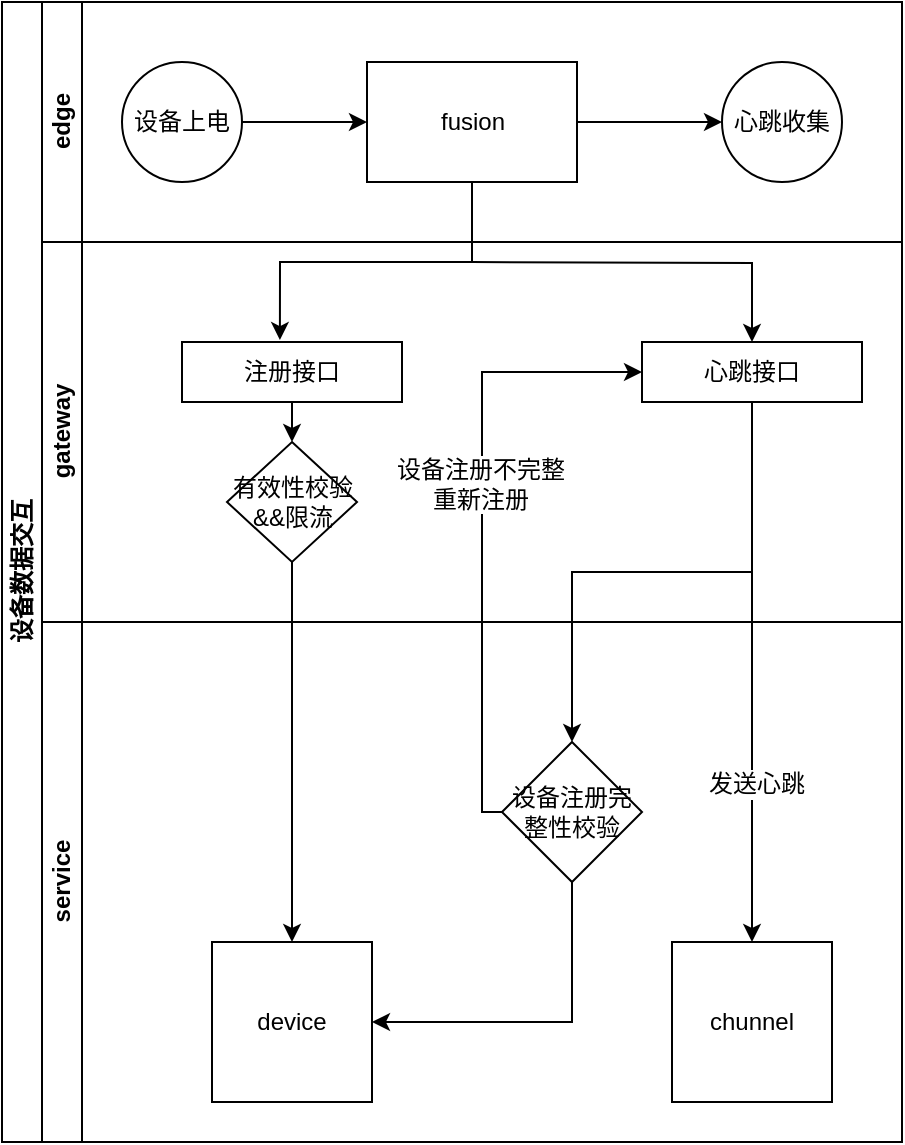 <mxfile version="12.6.7" type="github"><diagram id="prtHgNgQTEPvFCAcTncT" name="Page-1"><mxGraphModel dx="786" dy="394" grid="1" gridSize="10" guides="1" tooltips="1" connect="1" arrows="1" fold="1" page="1" pageScale="1" pageWidth="827" pageHeight="1169" math="0" shadow="0"><root><mxCell id="0"/><mxCell id="1" parent="0"/><mxCell id="dNxyNK7c78bLwvsdeMH5-19" value="设备数据交互" style="swimlane;html=1;childLayout=stackLayout;resizeParent=1;resizeParentMax=0;horizontal=0;startSize=20;horizontalStack=0;" parent="1" vertex="1"><mxGeometry x="120" y="120" width="450" height="570" as="geometry"/></mxCell><mxCell id="dNxyNK7c78bLwvsdeMH5-20" value="edge" style="swimlane;html=1;startSize=20;horizontal=0;" parent="dNxyNK7c78bLwvsdeMH5-19" vertex="1"><mxGeometry x="20" width="430" height="120" as="geometry"/></mxCell><mxCell id="dNxyNK7c78bLwvsdeMH5-25" value="" style="edgeStyle=orthogonalEdgeStyle;rounded=0;orthogonalLoop=1;jettySize=auto;html=1;" parent="dNxyNK7c78bLwvsdeMH5-20" source="dNxyNK7c78bLwvsdeMH5-23" target="dNxyNK7c78bLwvsdeMH5-24" edge="1"><mxGeometry relative="1" as="geometry"/></mxCell><mxCell id="dNxyNK7c78bLwvsdeMH5-23" value="设备上电" style="ellipse;whiteSpace=wrap;html=1;" parent="dNxyNK7c78bLwvsdeMH5-20" vertex="1"><mxGeometry x="40" y="30" width="60" height="60" as="geometry"/></mxCell><mxCell id="ZmgjcmJekJLH0-92csnH-1" style="edgeStyle=orthogonalEdgeStyle;rounded=0;orthogonalLoop=1;jettySize=auto;html=1;entryX=0;entryY=0.5;entryDx=0;entryDy=0;" edge="1" parent="dNxyNK7c78bLwvsdeMH5-20" source="dNxyNK7c78bLwvsdeMH5-24" target="dNxyNK7c78bLwvsdeMH5-32"><mxGeometry relative="1" as="geometry"/></mxCell><mxCell id="dNxyNK7c78bLwvsdeMH5-24" value="fusion" style="rounded=0;whiteSpace=wrap;html=1;fontFamily=Helvetica;fontSize=12;fontColor=#000000;align=center;" parent="dNxyNK7c78bLwvsdeMH5-20" vertex="1"><mxGeometry x="162.5" y="30" width="105" height="60" as="geometry"/></mxCell><mxCell id="dNxyNK7c78bLwvsdeMH5-32" value="心跳收集" style="ellipse;whiteSpace=wrap;html=1;" parent="dNxyNK7c78bLwvsdeMH5-20" vertex="1"><mxGeometry x="340" y="30" width="60" height="60" as="geometry"/></mxCell><mxCell id="dNxyNK7c78bLwvsdeMH5-21" value="gateway" style="swimlane;html=1;startSize=20;horizontal=0;" parent="dNxyNK7c78bLwvsdeMH5-19" vertex="1"><mxGeometry x="20" y="120" width="430" height="190" as="geometry"/></mxCell><mxCell id="ZmgjcmJekJLH0-92csnH-3" value="注册接口" style="rounded=0;whiteSpace=wrap;html=1;" vertex="1" parent="dNxyNK7c78bLwvsdeMH5-21"><mxGeometry x="70" y="50" width="110" height="30" as="geometry"/></mxCell><mxCell id="ZmgjcmJekJLH0-92csnH-6" value="心跳接口" style="rounded=0;whiteSpace=wrap;html=1;" vertex="1" parent="dNxyNK7c78bLwvsdeMH5-21"><mxGeometry x="300" y="50" width="110" height="30" as="geometry"/></mxCell><mxCell id="ZmgjcmJekJLH0-92csnH-10" value="有效性校验&amp;amp;&amp;amp;限流" style="rhombus;whiteSpace=wrap;html=1;" vertex="1" parent="dNxyNK7c78bLwvsdeMH5-21"><mxGeometry x="92.5" y="100" width="65" height="60" as="geometry"/></mxCell><mxCell id="dNxyNK7c78bLwvsdeMH5-22" value="service" style="swimlane;html=1;startSize=20;horizontal=0;" parent="dNxyNK7c78bLwvsdeMH5-19" vertex="1"><mxGeometry x="20" y="310" width="430" height="260" as="geometry"/></mxCell><mxCell id="ZmgjcmJekJLH0-92csnH-7" value="device" style="whiteSpace=wrap;html=1;aspect=fixed;" vertex="1" parent="dNxyNK7c78bLwvsdeMH5-22"><mxGeometry x="85" y="160" width="80" height="80" as="geometry"/></mxCell><mxCell id="ZmgjcmJekJLH0-92csnH-8" value="chunnel" style="whiteSpace=wrap;html=1;aspect=fixed;" vertex="1" parent="dNxyNK7c78bLwvsdeMH5-22"><mxGeometry x="315" y="160" width="80" height="80" as="geometry"/></mxCell><mxCell id="ZmgjcmJekJLH0-92csnH-32" style="edgeStyle=orthogonalEdgeStyle;rounded=0;orthogonalLoop=1;jettySize=auto;html=1;entryX=1;entryY=0.5;entryDx=0;entryDy=0;exitX=0.5;exitY=1;exitDx=0;exitDy=0;" edge="1" parent="dNxyNK7c78bLwvsdeMH5-22" source="ZmgjcmJekJLH0-92csnH-23" target="ZmgjcmJekJLH0-92csnH-7"><mxGeometry relative="1" as="geometry"/></mxCell><mxCell id="ZmgjcmJekJLH0-92csnH-23" value="设备注册完整性校验" style="rhombus;whiteSpace=wrap;html=1;" vertex="1" parent="dNxyNK7c78bLwvsdeMH5-22"><mxGeometry x="230" y="60" width="70" height="70" as="geometry"/></mxCell><mxCell id="ZmgjcmJekJLH0-92csnH-11" style="edgeStyle=orthogonalEdgeStyle;rounded=0;orthogonalLoop=1;jettySize=auto;html=1;exitX=0.5;exitY=1;exitDx=0;exitDy=0;entryX=0.5;entryY=0;entryDx=0;entryDy=0;" edge="1" parent="dNxyNK7c78bLwvsdeMH5-19" source="ZmgjcmJekJLH0-92csnH-10" target="ZmgjcmJekJLH0-92csnH-7"><mxGeometry relative="1" as="geometry"/></mxCell><mxCell id="ZmgjcmJekJLH0-92csnH-13" style="edgeStyle=orthogonalEdgeStyle;rounded=0;orthogonalLoop=1;jettySize=auto;html=1;entryX=0.445;entryY=-0.033;entryDx=0;entryDy=0;entryPerimeter=0;" edge="1" parent="dNxyNK7c78bLwvsdeMH5-19" source="dNxyNK7c78bLwvsdeMH5-24" target="ZmgjcmJekJLH0-92csnH-3"><mxGeometry relative="1" as="geometry"/></mxCell><mxCell id="ZmgjcmJekJLH0-92csnH-14" style="edgeStyle=orthogonalEdgeStyle;rounded=0;orthogonalLoop=1;jettySize=auto;html=1;" edge="1" parent="dNxyNK7c78bLwvsdeMH5-19" target="ZmgjcmJekJLH0-92csnH-6"><mxGeometry relative="1" as="geometry"><mxPoint x="235" y="130" as="sourcePoint"/></mxGeometry></mxCell><mxCell id="ZmgjcmJekJLH0-92csnH-20" style="edgeStyle=orthogonalEdgeStyle;rounded=0;orthogonalLoop=1;jettySize=auto;html=1;entryX=0.5;entryY=0;entryDx=0;entryDy=0;" edge="1" parent="dNxyNK7c78bLwvsdeMH5-19" source="ZmgjcmJekJLH0-92csnH-6" target="ZmgjcmJekJLH0-92csnH-8"><mxGeometry relative="1" as="geometry"/></mxCell><mxCell id="ZmgjcmJekJLH0-92csnH-29" value="发送心跳" style="text;html=1;align=center;verticalAlign=middle;resizable=0;points=[];labelBackgroundColor=#ffffff;" vertex="1" connectable="0" parent="ZmgjcmJekJLH0-92csnH-20"><mxGeometry x="0.413" y="2" relative="1" as="geometry"><mxPoint as="offset"/></mxGeometry></mxCell><mxCell id="ZmgjcmJekJLH0-92csnH-26" style="edgeStyle=orthogonalEdgeStyle;rounded=0;orthogonalLoop=1;jettySize=auto;html=1;entryX=0.5;entryY=0;entryDx=0;entryDy=0;" edge="1" parent="dNxyNK7c78bLwvsdeMH5-19" source="ZmgjcmJekJLH0-92csnH-6" target="ZmgjcmJekJLH0-92csnH-23"><mxGeometry relative="1" as="geometry"/></mxCell><mxCell id="ZmgjcmJekJLH0-92csnH-30" style="edgeStyle=orthogonalEdgeStyle;rounded=0;orthogonalLoop=1;jettySize=auto;html=1;entryX=0;entryY=0.5;entryDx=0;entryDy=0;exitX=0;exitY=0.5;exitDx=0;exitDy=0;" edge="1" parent="dNxyNK7c78bLwvsdeMH5-19" source="ZmgjcmJekJLH0-92csnH-23" target="ZmgjcmJekJLH0-92csnH-6"><mxGeometry relative="1" as="geometry"><Array as="points"><mxPoint x="240" y="405"/><mxPoint x="240" y="185"/></Array></mxGeometry></mxCell><mxCell id="ZmgjcmJekJLH0-92csnH-31" value="设备注册不完整&lt;br&gt;重新注册" style="text;html=1;align=center;verticalAlign=middle;resizable=0;points=[];labelBackgroundColor=#ffffff;" vertex="1" connectable="0" parent="ZmgjcmJekJLH0-92csnH-30"><mxGeometry x="0.124" y="1" relative="1" as="geometry"><mxPoint as="offset"/></mxGeometry></mxCell><mxCell id="ZmgjcmJekJLH0-92csnH-9" style="edgeStyle=orthogonalEdgeStyle;rounded=0;orthogonalLoop=1;jettySize=auto;html=1;exitX=0.5;exitY=1;exitDx=0;exitDy=0;" edge="1" parent="1" source="ZmgjcmJekJLH0-92csnH-3"><mxGeometry relative="1" as="geometry"><mxPoint x="265" y="340" as="targetPoint"/></mxGeometry></mxCell></root></mxGraphModel></diagram></mxfile>